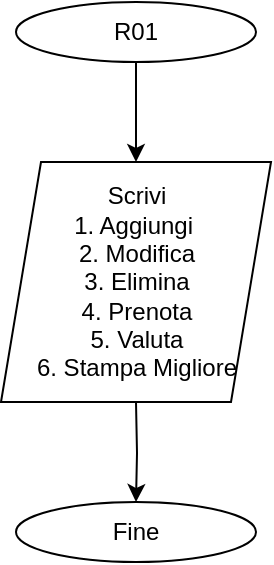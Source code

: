 <mxfile version="21.3.5" type="github" pages="7">
  <diagram id="C5RBs43oDa-KdzZeNtuy" name="R01">
    <mxGraphModel dx="674" dy="569" grid="1" gridSize="10" guides="1" tooltips="1" connect="1" arrows="1" fold="1" page="1" pageScale="1" pageWidth="827" pageHeight="1169" math="0" shadow="0">
      <root>
        <mxCell id="WIyWlLk6GJQsqaUBKTNV-0" />
        <mxCell id="WIyWlLk6GJQsqaUBKTNV-1" parent="WIyWlLk6GJQsqaUBKTNV-0" />
        <mxCell id="muSSkHwhCKw9HDg3MUn7-5" value="" style="edgeStyle=orthogonalEdgeStyle;rounded=0;orthogonalLoop=1;jettySize=auto;html=1;" edge="1" parent="WIyWlLk6GJQsqaUBKTNV-1" source="muSSkHwhCKw9HDg3MUn7-0">
          <mxGeometry relative="1" as="geometry">
            <mxPoint x="230" y="200" as="targetPoint" />
          </mxGeometry>
        </mxCell>
        <mxCell id="muSSkHwhCKw9HDg3MUn7-0" value="R01" style="ellipse;whiteSpace=wrap;html=1;" vertex="1" parent="WIyWlLk6GJQsqaUBKTNV-1">
          <mxGeometry x="170" y="120" width="120" height="30" as="geometry" />
        </mxCell>
        <mxCell id="muSSkHwhCKw9HDg3MUn7-2" value="Fine" style="ellipse;whiteSpace=wrap;html=1;" vertex="1" parent="WIyWlLk6GJQsqaUBKTNV-1">
          <mxGeometry x="170" y="370" width="120" height="30" as="geometry" />
        </mxCell>
        <mxCell id="muSSkHwhCKw9HDg3MUn7-4" style="edgeStyle=orthogonalEdgeStyle;rounded=0;orthogonalLoop=1;jettySize=auto;html=1;entryX=0.5;entryY=0;entryDx=0;entryDy=0;" edge="1" parent="WIyWlLk6GJQsqaUBKTNV-1" target="muSSkHwhCKw9HDg3MUn7-2">
          <mxGeometry relative="1" as="geometry">
            <mxPoint x="230" y="320" as="sourcePoint" />
          </mxGeometry>
        </mxCell>
        <mxCell id="nJb0_6r-PK1F4H9z6mhJ-6" value="Scrivi&lt;br&gt;1. Aggiungi&amp;nbsp;&lt;br&gt;2. Modifica&lt;br&gt;3. Elimina&lt;br&gt;4. Prenota&lt;br&gt;5. Valuta&lt;br&gt;6. Stampa Migliore" style="shape=parallelogram;perimeter=parallelogramPerimeter;whiteSpace=wrap;html=1;fixedSize=1;" vertex="1" parent="WIyWlLk6GJQsqaUBKTNV-1">
          <mxGeometry x="162.5" y="200" width="135" height="120" as="geometry" />
        </mxCell>
      </root>
    </mxGraphModel>
  </diagram>
  <diagram id="nJclh3v8kHDLQqEDeBkj" name="R02">
    <mxGraphModel dx="674" dy="569" grid="1" gridSize="10" guides="1" tooltips="1" connect="1" arrows="1" fold="1" page="1" pageScale="1" pageWidth="827" pageHeight="1169" math="0" shadow="0">
      <root>
        <mxCell id="0" />
        <mxCell id="1" parent="0" />
        <mxCell id="IjckWMyVMqQkmo7fk-uI-2" style="edgeStyle=orthogonalEdgeStyle;rounded=0;orthogonalLoop=1;jettySize=auto;html=1;entryX=0.5;entryY=0;entryDx=0;entryDy=0;" edge="1" parent="1" source="FvYWvGGyZqrYWB5Ey2OL-2" target="IjckWMyVMqQkmo7fk-uI-1">
          <mxGeometry relative="1" as="geometry" />
        </mxCell>
        <mxCell id="FvYWvGGyZqrYWB5Ey2OL-2" value="R02" style="ellipse;whiteSpace=wrap;html=1;" vertex="1" parent="1">
          <mxGeometry x="142.5" y="120" width="120" height="30" as="geometry" />
        </mxCell>
        <mxCell id="FvYWvGGyZqrYWB5Ey2OL-3" value="Fine" style="ellipse;whiteSpace=wrap;html=1;" vertex="1" parent="1">
          <mxGeometry x="142.5" y="585" width="120" height="30" as="geometry" />
        </mxCell>
        <mxCell id="L3kEJb3ubK-4r5ZchE2q-3" value="" style="edgeStyle=orthogonalEdgeStyle;rounded=0;orthogonalLoop=1;jettySize=auto;html=1;" edge="1" parent="1" source="IjckWMyVMqQkmo7fk-uI-1" target="L3kEJb3ubK-4r5ZchE2q-1">
          <mxGeometry relative="1" as="geometry" />
        </mxCell>
        <mxCell id="IjckWMyVMqQkmo7fk-uI-1" value="FILE datiSharing&lt;br&gt;guidatore temp" style="whiteSpace=wrap;html=1;" vertex="1" parent="1">
          <mxGeometry x="157.5" y="180" width="90" height="40" as="geometry" />
        </mxCell>
        <mxCell id="Tck4lqBuZRgOgxsqURUK-3" value="" style="edgeStyle=orthogonalEdgeStyle;rounded=0;orthogonalLoop=1;jettySize=auto;html=1;" edge="1" parent="1" source="L3kEJb3ubK-4r5ZchE2q-1" target="Tck4lqBuZRgOgxsqURUK-1">
          <mxGeometry relative="1" as="geometry" />
        </mxCell>
        <mxCell id="L3kEJb3ubK-4r5ZchE2q-1" value="Leggi&lt;br&gt;temp.id&lt;br&gt;temp.posti&lt;br&gt;temp.destinazione&lt;br&gt;temp.data.giorno&lt;br&gt;temp.data.mese&lt;br&gt;temp.data.anno&lt;br&gt;temp.costo" style="shape=parallelogram;perimeter=parallelogramPerimeter;whiteSpace=wrap;html=1;fixedSize=1;" vertex="1" parent="1">
          <mxGeometry x="135" y="260" width="135" height="120" as="geometry" />
        </mxCell>
        <mxCell id="Tck4lqBuZRgOgxsqURUK-4" value="" style="edgeStyle=orthogonalEdgeStyle;rounded=0;orthogonalLoop=1;jettySize=auto;html=1;" edge="1" parent="1" source="Tck4lqBuZRgOgxsqURUK-1" target="FvYWvGGyZqrYWB5Ey2OL-3">
          <mxGeometry relative="1" as="geometry" />
        </mxCell>
        <mxCell id="Tck4lqBuZRgOgxsqURUK-1" value="scrivi in datiSharing&lt;br&gt;temp.id&lt;br&gt;temp.posti&lt;br&gt;temp.destinazione&lt;br&gt;temp.data.giorno&lt;br&gt;temp.data.mese&lt;br&gt;temp.data.anno&lt;br&gt;temp.costo" style="shape=parallelogram;perimeter=parallelogramPerimeter;whiteSpace=wrap;html=1;fixedSize=1;" vertex="1" parent="1">
          <mxGeometry x="132.5" y="420" width="140" height="130" as="geometry" />
        </mxCell>
      </root>
    </mxGraphModel>
  </diagram>
  <diagram id="9N5rUBxsbO8eEd09peT-" name="R03">
    <mxGraphModel dx="562" dy="474" grid="1" gridSize="10" guides="1" tooltips="1" connect="1" arrows="1" fold="1" page="1" pageScale="1" pageWidth="827" pageHeight="1169" math="0" shadow="0">
      <root>
        <mxCell id="0" />
        <mxCell id="1" parent="0" />
        <mxCell id="uZe9kNWzmOrLON96YnwU-5" value="" style="edgeStyle=orthogonalEdgeStyle;rounded=0;orthogonalLoop=1;jettySize=auto;html=1;" edge="1" parent="1" source="_OUapGdYOXQb50wVKwEY-2" target="uZe9kNWzmOrLON96YnwU-3">
          <mxGeometry relative="1" as="geometry" />
        </mxCell>
        <mxCell id="_OUapGdYOXQb50wVKwEY-2" value="R03" style="ellipse;whiteSpace=wrap;html=1;" vertex="1" parent="1">
          <mxGeometry x="206.25" y="280" width="120" height="30" as="geometry" />
        </mxCell>
        <mxCell id="uZe9kNWzmOrLON96YnwU-7" value="" style="edgeStyle=orthogonalEdgeStyle;rounded=0;orthogonalLoop=1;jettySize=auto;html=1;" edge="1" parent="1" source="uZe9kNWzmOrLON96YnwU-3">
          <mxGeometry relative="1" as="geometry">
            <mxPoint x="266.25" y="430" as="targetPoint" />
          </mxGeometry>
        </mxCell>
        <mxCell id="uZe9kNWzmOrLON96YnwU-3" value="FILE datiSharing&lt;br&gt;FILE fileTemp&lt;br&gt;int id&lt;br&gt;guidatore temp" style="whiteSpace=wrap;html=1;" vertex="1" parent="1">
          <mxGeometry x="206.25" y="340" width="120" height="60" as="geometry" />
        </mxCell>
        <mxCell id="57-Q4svNgt1X2InqevQQ-2" value="" style="edgeStyle=orthogonalEdgeStyle;rounded=0;orthogonalLoop=1;jettySize=auto;html=1;" edge="1" parent="1" source="WBC0l2d4PrBf_JWcA-Zr-1" target="57-Q4svNgt1X2InqevQQ-1">
          <mxGeometry relative="1" as="geometry" />
        </mxCell>
        <mxCell id="WBC0l2d4PrBf_JWcA-Zr-1" value="Leggi da datiSharing&lt;br&gt;temp.id&lt;br&gt;temp.posti&lt;br&gt;temp.destinazione&lt;br&gt;temp.data.giorno&lt;br&gt;temp.data.mese&lt;br&gt;temp.data.anno&lt;br&gt;temp.costo" style="shape=parallelogram;perimeter=parallelogramPerimeter;whiteSpace=wrap;html=1;fixedSize=1;" vertex="1" parent="1">
          <mxGeometry x="190" y="430" width="152.5" height="140" as="geometry" />
        </mxCell>
        <mxCell id="57-Q4svNgt1X2InqevQQ-3" style="edgeStyle=orthogonalEdgeStyle;rounded=0;orthogonalLoop=1;jettySize=auto;html=1;entryX=0;entryY=0.5;entryDx=0;entryDy=0;" edge="1" parent="1" source="57-Q4svNgt1X2InqevQQ-1" target="cV64sSzyxWtulGyw4bRy-6">
          <mxGeometry relative="1" as="geometry">
            <mxPoint x="160" y="710" as="targetPoint" />
            <Array as="points">
              <mxPoint x="160" y="655" />
              <mxPoint x="160" y="945" />
            </Array>
          </mxGeometry>
        </mxCell>
        <mxCell id="cV64sSzyxWtulGyw4bRy-2" style="edgeStyle=orthogonalEdgeStyle;rounded=0;orthogonalLoop=1;jettySize=auto;html=1;entryX=0.5;entryY=0;entryDx=0;entryDy=0;" edge="1" parent="1" source="57-Q4svNgt1X2InqevQQ-1" target="cV64sSzyxWtulGyw4bRy-1">
          <mxGeometry relative="1" as="geometry">
            <Array as="points">
              <mxPoint x="381" y="655" />
            </Array>
          </mxGeometry>
        </mxCell>
        <mxCell id="57-Q4svNgt1X2InqevQQ-1" value="temp.id != id" style="rhombus;whiteSpace=wrap;html=1;" vertex="1" parent="1">
          <mxGeometry x="221.25" y="610" width="90" height="90" as="geometry" />
        </mxCell>
        <mxCell id="cV64sSzyxWtulGyw4bRy-11" style="edgeStyle=orthogonalEdgeStyle;rounded=0;orthogonalLoop=1;jettySize=auto;html=1;" edge="1" parent="1" source="cV64sSzyxWtulGyw4bRy-1" target="cV64sSzyxWtulGyw4bRy-6">
          <mxGeometry relative="1" as="geometry" />
        </mxCell>
        <mxCell id="cV64sSzyxWtulGyw4bRy-1" value="scrivi in tempFile&lt;br&gt;temp.id&lt;br&gt;temp.posti&lt;br&gt;temp.destinazione&lt;br&gt;temp.data.giorno&lt;br&gt;temp.data.mese&lt;br&gt;temp.data.anno&lt;br&gt;temp.costo" style="shape=parallelogram;perimeter=parallelogramPerimeter;whiteSpace=wrap;html=1;fixedSize=1;" vertex="1" parent="1">
          <mxGeometry x="311.25" y="710" width="140" height="130" as="geometry" />
        </mxCell>
        <mxCell id="cV64sSzyxWtulGyw4bRy-3" value="Si" style="text;html=1;align=center;verticalAlign=middle;resizable=0;points=[];autosize=1;strokeColor=none;fillColor=none;" vertex="1" parent="1">
          <mxGeometry x="355" y="630" width="30" height="30" as="geometry" />
        </mxCell>
        <mxCell id="cV64sSzyxWtulGyw4bRy-4" value="No" style="text;html=1;align=center;verticalAlign=middle;resizable=0;points=[];autosize=1;strokeColor=none;fillColor=none;" vertex="1" parent="1">
          <mxGeometry x="160" y="628" width="40" height="30" as="geometry" />
        </mxCell>
        <mxCell id="cV64sSzyxWtulGyw4bRy-8" style="edgeStyle=orthogonalEdgeStyle;rounded=0;orthogonalLoop=1;jettySize=auto;html=1;" edge="1" parent="1" source="cV64sSzyxWtulGyw4bRy-6">
          <mxGeometry relative="1" as="geometry">
            <mxPoint x="266.255" y="590" as="targetPoint" />
            <Array as="points">
              <mxPoint x="520" y="945" />
              <mxPoint x="520" y="590" />
            </Array>
          </mxGeometry>
        </mxCell>
        <mxCell id="cV64sSzyxWtulGyw4bRy-16" value="" style="edgeStyle=orthogonalEdgeStyle;rounded=0;orthogonalLoop=1;jettySize=auto;html=1;" edge="1" parent="1" source="cV64sSzyxWtulGyw4bRy-6" target="cV64sSzyxWtulGyw4bRy-15">
          <mxGeometry relative="1" as="geometry" />
        </mxCell>
        <mxCell id="cV64sSzyxWtulGyw4bRy-6" value="!eof(datiSharing)" style="rhombus;whiteSpace=wrap;html=1;" vertex="1" parent="1">
          <mxGeometry x="214.38" y="900" width="103.75" height="90" as="geometry" />
        </mxCell>
        <mxCell id="cV64sSzyxWtulGyw4bRy-10" value="Si" style="text;html=1;align=center;verticalAlign=middle;resizable=0;points=[];autosize=1;strokeColor=none;fillColor=none;" vertex="1" parent="1">
          <mxGeometry x="318.13" y="920" width="30" height="30" as="geometry" />
        </mxCell>
        <mxCell id="cV64sSzyxWtulGyw4bRy-14" value="No" style="text;html=1;align=center;verticalAlign=middle;resizable=0;points=[];autosize=1;strokeColor=none;fillColor=none;" vertex="1" parent="1">
          <mxGeometry x="271.25" y="990" width="40" height="30" as="geometry" />
        </mxCell>
        <mxCell id="cV64sSzyxWtulGyw4bRy-18" value="" style="edgeStyle=orthogonalEdgeStyle;rounded=0;orthogonalLoop=1;jettySize=auto;html=1;" edge="1" parent="1" source="cV64sSzyxWtulGyw4bRy-15" target="cV64sSzyxWtulGyw4bRy-17">
          <mxGeometry relative="1" as="geometry" />
        </mxCell>
        <mxCell id="cV64sSzyxWtulGyw4bRy-15" value="elimina datiSharing&lt;br&gt;rinomina tempFile come datiSharing" style="shape=parallelogram;perimeter=parallelogramPerimeter;whiteSpace=wrap;html=1;fixedSize=1;" vertex="1" parent="1">
          <mxGeometry x="201.25" y="1030" width="130" height="100" as="geometry" />
        </mxCell>
        <mxCell id="cV64sSzyxWtulGyw4bRy-17" value="Fine" style="ellipse;whiteSpace=wrap;html=1;" vertex="1" parent="1">
          <mxGeometry x="206.25" y="1169" width="120" height="30" as="geometry" />
        </mxCell>
      </root>
    </mxGraphModel>
  </diagram>
  <diagram id="-TZFNKQAGA0DmzE76Ry2" name="R04">
    <mxGraphModel dx="674" dy="569" grid="1" gridSize="10" guides="1" tooltips="1" connect="1" arrows="1" fold="1" page="1" pageScale="1" pageWidth="827" pageHeight="1169" math="0" shadow="0">
      <root>
        <mxCell id="0" />
        <mxCell id="1" parent="0" />
        <mxCell id="yHPD-KkpKDibNa2syCQA-6" value="" style="edgeStyle=orthogonalEdgeStyle;rounded=0;orthogonalLoop=1;jettySize=auto;html=1;" edge="1" parent="1" source="yHPD-KkpKDibNa2syCQA-2" target="yHPD-KkpKDibNa2syCQA-5">
          <mxGeometry relative="1" as="geometry" />
        </mxCell>
        <mxCell id="yHPD-KkpKDibNa2syCQA-2" value="Ricerca Data" style="ellipse;whiteSpace=wrap;html=1;" vertex="1" parent="1">
          <mxGeometry x="260" y="60" width="130" height="40" as="geometry" />
        </mxCell>
        <mxCell id="GdGBEMVHaWM6LrxnUBng-2" value="" style="edgeStyle=orthogonalEdgeStyle;rounded=0;orthogonalLoop=1;jettySize=auto;html=1;" edge="1" parent="1" source="yHPD-KkpKDibNa2syCQA-5" target="GdGBEMVHaWM6LrxnUBng-1">
          <mxGeometry relative="1" as="geometry" />
        </mxCell>
        <mxCell id="yHPD-KkpKDibNa2syCQA-5" value="FILE datiSharing&lt;br&gt;data partenza&lt;br&gt;int trovato&lt;br&gt;guidatore temp" style="whiteSpace=wrap;html=1;" vertex="1" parent="1">
          <mxGeometry x="277.5" y="130" width="95" height="60" as="geometry" />
        </mxCell>
        <mxCell id="GdGBEMVHaWM6LrxnUBng-6" value="" style="edgeStyle=orthogonalEdgeStyle;rounded=0;orthogonalLoop=1;jettySize=auto;html=1;" edge="1" parent="1" source="GdGBEMVHaWM6LrxnUBng-1" target="GdGBEMVHaWM6LrxnUBng-5">
          <mxGeometry relative="1" as="geometry" />
        </mxCell>
        <mxCell id="GdGBEMVHaWM6LrxnUBng-1" value="Leggi&amp;nbsp;&lt;br&gt;partenza.giorno&lt;br&gt;partenza.mese&lt;br&gt;partenza.anno" style="shape=parallelogram;perimeter=parallelogramPerimeter;whiteSpace=wrap;html=1;fixedSize=1;" vertex="1" parent="1">
          <mxGeometry x="269.69" y="220" width="110.62" height="80" as="geometry" />
        </mxCell>
        <mxCell id="GdGBEMVHaWM6LrxnUBng-7" style="edgeStyle=orthogonalEdgeStyle;rounded=0;orthogonalLoop=1;jettySize=auto;html=1;" edge="1" parent="1" source="GdGBEMVHaWM6LrxnUBng-5">
          <mxGeometry relative="1" as="geometry">
            <mxPoint x="440" y="440" as="targetPoint" />
          </mxGeometry>
        </mxCell>
        <mxCell id="Y8timqdnr6pytlkhupIP-5" style="edgeStyle=orthogonalEdgeStyle;rounded=0;orthogonalLoop=1;jettySize=auto;html=1;entryX=0.5;entryY=0;entryDx=0;entryDy=0;" edge="1" parent="1" source="GdGBEMVHaWM6LrxnUBng-5" target="Y8timqdnr6pytlkhupIP-8">
          <mxGeometry relative="1" as="geometry">
            <mxPoint x="200" y="1110" as="targetPoint" />
            <Array as="points">
              <mxPoint x="200" y="380" />
              <mxPoint x="200" y="1170" />
              <mxPoint x="380" y="1170" />
            </Array>
          </mxGeometry>
        </mxCell>
        <mxCell id="GdGBEMVHaWM6LrxnUBng-5" value="!eof(datiSharing)" style="rhombus;whiteSpace=wrap;html=1;" vertex="1" parent="1">
          <mxGeometry x="272.5" y="330" width="105" height="100" as="geometry" />
        </mxCell>
        <mxCell id="GdGBEMVHaWM6LrxnUBng-8" value="Si" style="text;html=1;align=center;verticalAlign=middle;resizable=0;points=[];autosize=1;strokeColor=none;fillColor=none;" vertex="1" parent="1">
          <mxGeometry x="377.5" y="350" width="30" height="30" as="geometry" />
        </mxCell>
        <mxCell id="Bm3axXm-SP1oXPkRXxIk-3" value="" style="edgeStyle=orthogonalEdgeStyle;rounded=0;orthogonalLoop=1;jettySize=auto;html=1;" edge="1" parent="1" target="Bm3axXm-SP1oXPkRXxIk-2">
          <mxGeometry relative="1" as="geometry">
            <mxPoint x="436.25" y="585" as="sourcePoint" />
          </mxGeometry>
        </mxCell>
        <mxCell id="Bm3axXm-SP1oXPkRXxIk-11" style="edgeStyle=orthogonalEdgeStyle;rounded=0;orthogonalLoop=1;jettySize=auto;html=1;" edge="1" parent="1" source="Bm3axXm-SP1oXPkRXxIk-2" target="Bm3axXm-SP1oXPkRXxIk-10">
          <mxGeometry relative="1" as="geometry" />
        </mxCell>
        <mxCell id="Y8timqdnr6pytlkhupIP-20" style="edgeStyle=orthogonalEdgeStyle;rounded=0;orthogonalLoop=1;jettySize=auto;html=1;" edge="1" parent="1" source="Bm3axXm-SP1oXPkRXxIk-2" target="Y8timqdnr6pytlkhupIP-13">
          <mxGeometry relative="1" as="geometry">
            <Array as="points">
              <mxPoint x="320" y="690" />
              <mxPoint x="320" y="1060" />
              <mxPoint x="468" y="1060" />
            </Array>
          </mxGeometry>
        </mxCell>
        <mxCell id="Bm3axXm-SP1oXPkRXxIk-2" value="temp.data.giorno&amp;nbsp; == partenza.giorno&lt;br&gt;ecc." style="rhombus;whiteSpace=wrap;html=1;" vertex="1" parent="1">
          <mxGeometry x="383.13" y="640" width="106.25" height="100" as="geometry" />
        </mxCell>
        <mxCell id="Bm3axXm-SP1oXPkRXxIk-7" value="Si" style="text;html=1;align=center;verticalAlign=middle;resizable=0;points=[];autosize=1;strokeColor=none;fillColor=none;" vertex="1" parent="1">
          <mxGeometry x="530" y="660" width="30" height="30" as="geometry" />
        </mxCell>
        <mxCell id="Bm3axXm-SP1oXPkRXxIk-12" style="edgeStyle=orthogonalEdgeStyle;rounded=0;orthogonalLoop=1;jettySize=auto;html=1;entryX=0.5;entryY=0;entryDx=0;entryDy=0;" edge="1" parent="1" source="Bm3axXm-SP1oXPkRXxIk-10" target="Bm3axXm-SP1oXPkRXxIk-15">
          <mxGeometry relative="1" as="geometry">
            <mxPoint x="680" y="850" as="targetPoint" />
            <Array as="points">
              <mxPoint x="648" y="800" />
            </Array>
          </mxGeometry>
        </mxCell>
        <mxCell id="Bm3axXm-SP1oXPkRXxIk-20" style="edgeStyle=orthogonalEdgeStyle;rounded=0;orthogonalLoop=1;jettySize=auto;html=1;entryX=0.5;entryY=0;entryDx=0;entryDy=0;" edge="1" parent="1" source="Bm3axXm-SP1oXPkRXxIk-10" target="Bm3axXm-SP1oXPkRXxIk-19">
          <mxGeometry relative="1" as="geometry">
            <Array as="points">
              <mxPoint x="468" y="800" />
            </Array>
          </mxGeometry>
        </mxCell>
        <mxCell id="Bm3axXm-SP1oXPkRXxIk-10" value="temp.posti &amp;gt; 0" style="rhombus;whiteSpace=wrap;html=1;" vertex="1" parent="1">
          <mxGeometry x="512.5" y="760" width="90" height="80" as="geometry" />
        </mxCell>
        <mxCell id="Bm3axXm-SP1oXPkRXxIk-14" value="Si" style="text;html=1;align=center;verticalAlign=middle;resizable=0;points=[];autosize=1;strokeColor=none;fillColor=none;" vertex="1" parent="1">
          <mxGeometry x="630" y="775" width="30" height="30" as="geometry" />
        </mxCell>
        <mxCell id="Y8timqdnr6pytlkhupIP-2" value="" style="edgeStyle=orthogonalEdgeStyle;rounded=0;orthogonalLoop=1;jettySize=auto;html=1;" edge="1" parent="1" source="Bm3axXm-SP1oXPkRXxIk-15" target="-tEoriXAwJfkUIfAxl_--1">
          <mxGeometry relative="1" as="geometry" />
        </mxCell>
        <mxCell id="Bm3axXm-SP1oXPkRXxIk-15" value="trovato = 1" style="whiteSpace=wrap;html=1;" vertex="1" parent="1">
          <mxGeometry x="602.5" y="840" width="90" height="30" as="geometry" />
        </mxCell>
        <mxCell id="Y8timqdnr6pytlkhupIP-18" style="edgeStyle=orthogonalEdgeStyle;rounded=0;orthogonalLoop=1;jettySize=auto;html=1;" edge="1" parent="1" source="Bm3axXm-SP1oXPkRXxIk-19" target="Y8timqdnr6pytlkhupIP-13">
          <mxGeometry relative="1" as="geometry" />
        </mxCell>
        <mxCell id="Bm3axXm-SP1oXPkRXxIk-19" value="&quot;Viaggio senza posti&quot;" style="whiteSpace=wrap;html=1;" vertex="1" parent="1">
          <mxGeometry x="422.5" y="920" width="90" height="40" as="geometry" />
        </mxCell>
        <mxCell id="Bm3axXm-SP1oXPkRXxIk-21" value="No" style="text;html=1;align=center;verticalAlign=middle;resizable=0;points=[];autosize=1;strokeColor=none;fillColor=none;" vertex="1" parent="1">
          <mxGeometry x="460" y="775" width="40" height="30" as="geometry" />
        </mxCell>
        <mxCell id="Y8timqdnr6pytlkhupIP-19" style="edgeStyle=orthogonalEdgeStyle;rounded=0;orthogonalLoop=1;jettySize=auto;html=1;entryX=0.5;entryY=0;entryDx=0;entryDy=0;" edge="1" parent="1" source="-tEoriXAwJfkUIfAxl_--1" target="Y8timqdnr6pytlkhupIP-13">
          <mxGeometry relative="1" as="geometry">
            <Array as="points">
              <mxPoint x="648" y="1060" />
              <mxPoint x="468" y="1060" />
            </Array>
          </mxGeometry>
        </mxCell>
        <mxCell id="-tEoriXAwJfkUIfAxl_--1" value="Stampa&lt;br&gt;temp.id&lt;br&gt;temp.posti&lt;br&gt;temp.destinazione&lt;br&gt;temp.data.giorno&lt;br&gt;temp.data.mese&lt;br&gt;temp.data.anno&lt;br&gt;temp.costo" style="shape=parallelogram;perimeter=parallelogramPerimeter;whiteSpace=wrap;html=1;fixedSize=1;" vertex="1" parent="1">
          <mxGeometry x="577.5" y="900" width="140" height="130" as="geometry" />
        </mxCell>
        <mxCell id="Y8timqdnr6pytlkhupIP-1" value="Leggi da datiSharing&lt;br&gt;temp.id&lt;br&gt;temp.posti&lt;br&gt;temp.destinazione&lt;br&gt;temp.data.giorno&lt;br&gt;temp.data.mese&lt;br&gt;temp.data.anno&lt;br&gt;temp.costo" style="shape=parallelogram;perimeter=parallelogramPerimeter;whiteSpace=wrap;html=1;fixedSize=1;" vertex="1" parent="1">
          <mxGeometry x="360.01" y="445" width="152.5" height="140" as="geometry" />
        </mxCell>
        <mxCell id="Y8timqdnr6pytlkhupIP-4" value="No" style="text;html=1;align=center;verticalAlign=middle;resizable=0;points=[];autosize=1;strokeColor=none;fillColor=none;" vertex="1" parent="1">
          <mxGeometry x="320.01" y="660" width="40" height="30" as="geometry" />
        </mxCell>
        <mxCell id="Y8timqdnr6pytlkhupIP-6" value="No" style="text;html=1;align=center;verticalAlign=middle;resizable=0;points=[];autosize=1;strokeColor=none;fillColor=none;" vertex="1" parent="1">
          <mxGeometry x="200" y="350" width="40" height="30" as="geometry" />
        </mxCell>
        <mxCell id="Y8timqdnr6pytlkhupIP-11" value="" style="edgeStyle=orthogonalEdgeStyle;rounded=0;orthogonalLoop=1;jettySize=auto;html=1;" edge="1" parent="1" source="Y8timqdnr6pytlkhupIP-8" target="Y8timqdnr6pytlkhupIP-10">
          <mxGeometry relative="1" as="geometry" />
        </mxCell>
        <mxCell id="Y8timqdnr6pytlkhupIP-8" value="Stampa trovato" style="shape=parallelogram;perimeter=parallelogramPerimeter;whiteSpace=wrap;html=1;fixedSize=1;" vertex="1" parent="1">
          <mxGeometry x="320.01" y="1230" width="120" height="60" as="geometry" />
        </mxCell>
        <mxCell id="Y8timqdnr6pytlkhupIP-10" value="Fine" style="ellipse;whiteSpace=wrap;html=1;" vertex="1" parent="1">
          <mxGeometry x="325.01" y="1330" width="110" height="40" as="geometry" />
        </mxCell>
        <mxCell id="Y8timqdnr6pytlkhupIP-14" style="edgeStyle=orthogonalEdgeStyle;rounded=0;orthogonalLoop=1;jettySize=auto;html=1;" edge="1" parent="1" source="Y8timqdnr6pytlkhupIP-13" target="Y8timqdnr6pytlkhupIP-8">
          <mxGeometry relative="1" as="geometry">
            <Array as="points">
              <mxPoint x="380" y="1150" />
            </Array>
          </mxGeometry>
        </mxCell>
        <mxCell id="Y8timqdnr6pytlkhupIP-16" style="edgeStyle=orthogonalEdgeStyle;rounded=0;orthogonalLoop=1;jettySize=auto;html=1;" edge="1" parent="1" source="Y8timqdnr6pytlkhupIP-13">
          <mxGeometry relative="1" as="geometry">
            <mxPoint x="440" y="410" as="targetPoint" />
            <Array as="points">
              <mxPoint x="740" y="1150" />
              <mxPoint x="740" y="410" />
            </Array>
          </mxGeometry>
        </mxCell>
        <mxCell id="Y8timqdnr6pytlkhupIP-13" value="!eof(datiSharing)" style="rhombus;whiteSpace=wrap;html=1;" vertex="1" parent="1">
          <mxGeometry x="427.5" y="1110" width="80" height="80" as="geometry" />
        </mxCell>
        <mxCell id="Y8timqdnr6pytlkhupIP-15" value="No" style="text;html=1;align=center;verticalAlign=middle;resizable=0;points=[];autosize=1;strokeColor=none;fillColor=none;" vertex="1" parent="1">
          <mxGeometry x="377.5" y="1120" width="40" height="30" as="geometry" />
        </mxCell>
        <mxCell id="Y8timqdnr6pytlkhupIP-17" value="Si" style="text;html=1;align=center;verticalAlign=middle;resizable=0;points=[];autosize=1;strokeColor=none;fillColor=none;" vertex="1" parent="1">
          <mxGeometry x="512.51" y="1120" width="30" height="30" as="geometry" />
        </mxCell>
      </root>
    </mxGraphModel>
  </diagram>
  <diagram name="R05" id="_hrtTP420qFH74FSge4A">
    <mxGraphModel dx="674" dy="569" grid="1" gridSize="10" guides="1" tooltips="1" connect="1" arrows="1" fold="1" page="1" pageScale="1" pageWidth="827" pageHeight="1169" math="0" shadow="0">
      <root>
        <mxCell id="qEZwHLklirv60gSpWg7Q-0" />
        <mxCell id="qEZwHLklirv60gSpWg7Q-1" parent="qEZwHLklirv60gSpWg7Q-0" />
        <mxCell id="qEZwHLklirv60gSpWg7Q-2" value="" style="edgeStyle=orthogonalEdgeStyle;rounded=0;orthogonalLoop=1;jettySize=auto;html=1;" edge="1" parent="qEZwHLklirv60gSpWg7Q-1" source="qEZwHLklirv60gSpWg7Q-3" target="qEZwHLklirv60gSpWg7Q-5">
          <mxGeometry relative="1" as="geometry" />
        </mxCell>
        <mxCell id="qEZwHLklirv60gSpWg7Q-3" value="Ricerca Destinazione" style="ellipse;whiteSpace=wrap;html=1;" vertex="1" parent="qEZwHLklirv60gSpWg7Q-1">
          <mxGeometry x="260" y="60" width="130" height="40" as="geometry" />
        </mxCell>
        <mxCell id="qEZwHLklirv60gSpWg7Q-4" value="" style="edgeStyle=orthogonalEdgeStyle;rounded=0;orthogonalLoop=1;jettySize=auto;html=1;" edge="1" parent="qEZwHLklirv60gSpWg7Q-1" source="qEZwHLklirv60gSpWg7Q-5" target="qEZwHLklirv60gSpWg7Q-7">
          <mxGeometry relative="1" as="geometry" />
        </mxCell>
        <mxCell id="qEZwHLklirv60gSpWg7Q-5" value="FILE datiSharing&lt;br&gt;char[MAX] destinazione&lt;br&gt;int trovato&lt;br&gt;guidatore temp" style="whiteSpace=wrap;html=1;" vertex="1" parent="qEZwHLklirv60gSpWg7Q-1">
          <mxGeometry x="277.5" y="130" width="95" height="80" as="geometry" />
        </mxCell>
        <mxCell id="qEZwHLklirv60gSpWg7Q-6" value="" style="edgeStyle=orthogonalEdgeStyle;rounded=0;orthogonalLoop=1;jettySize=auto;html=1;" edge="1" parent="qEZwHLklirv60gSpWg7Q-1" source="qEZwHLklirv60gSpWg7Q-7" target="qEZwHLklirv60gSpWg7Q-10">
          <mxGeometry relative="1" as="geometry" />
        </mxCell>
        <mxCell id="qEZwHLklirv60gSpWg7Q-7" value="Leggi&amp;nbsp;&lt;br&gt;destinazione" style="shape=parallelogram;perimeter=parallelogramPerimeter;whiteSpace=wrap;html=1;fixedSize=1;" vertex="1" parent="qEZwHLklirv60gSpWg7Q-1">
          <mxGeometry x="269.69" y="230" width="110.62" height="80" as="geometry" />
        </mxCell>
        <mxCell id="qEZwHLklirv60gSpWg7Q-8" style="edgeStyle=orthogonalEdgeStyle;rounded=0;orthogonalLoop=1;jettySize=auto;html=1;" edge="1" parent="qEZwHLklirv60gSpWg7Q-1" source="qEZwHLklirv60gSpWg7Q-10">
          <mxGeometry relative="1" as="geometry">
            <mxPoint x="440" y="440" as="targetPoint" />
          </mxGeometry>
        </mxCell>
        <mxCell id="qEZwHLklirv60gSpWg7Q-9" style="edgeStyle=orthogonalEdgeStyle;rounded=0;orthogonalLoop=1;jettySize=auto;html=1;entryX=0.5;entryY=0;entryDx=0;entryDy=0;" edge="1" parent="qEZwHLklirv60gSpWg7Q-1" source="qEZwHLklirv60gSpWg7Q-10" target="qEZwHLklirv60gSpWg7Q-32">
          <mxGeometry relative="1" as="geometry">
            <mxPoint x="200" y="1110" as="targetPoint" />
            <Array as="points">
              <mxPoint x="200" y="380" />
              <mxPoint x="200" y="1170" />
              <mxPoint x="380" y="1170" />
            </Array>
          </mxGeometry>
        </mxCell>
        <mxCell id="qEZwHLklirv60gSpWg7Q-10" value="!eof(datiSharing)" style="rhombus;whiteSpace=wrap;html=1;" vertex="1" parent="qEZwHLklirv60gSpWg7Q-1">
          <mxGeometry x="272.5" y="330" width="105" height="100" as="geometry" />
        </mxCell>
        <mxCell id="qEZwHLklirv60gSpWg7Q-11" value="Si" style="text;html=1;align=center;verticalAlign=middle;resizable=0;points=[];autosize=1;strokeColor=none;fillColor=none;" vertex="1" parent="qEZwHLklirv60gSpWg7Q-1">
          <mxGeometry x="377.5" y="350" width="30" height="30" as="geometry" />
        </mxCell>
        <mxCell id="qEZwHLklirv60gSpWg7Q-12" value="" style="edgeStyle=orthogonalEdgeStyle;rounded=0;orthogonalLoop=1;jettySize=auto;html=1;" edge="1" parent="qEZwHLklirv60gSpWg7Q-1" target="qEZwHLklirv60gSpWg7Q-15">
          <mxGeometry relative="1" as="geometry">
            <mxPoint x="436.25" y="585" as="sourcePoint" />
          </mxGeometry>
        </mxCell>
        <mxCell id="qEZwHLklirv60gSpWg7Q-13" style="edgeStyle=orthogonalEdgeStyle;rounded=0;orthogonalLoop=1;jettySize=auto;html=1;" edge="1" parent="qEZwHLklirv60gSpWg7Q-1" source="qEZwHLklirv60gSpWg7Q-15" target="qEZwHLklirv60gSpWg7Q-19">
          <mxGeometry relative="1" as="geometry" />
        </mxCell>
        <mxCell id="qEZwHLklirv60gSpWg7Q-14" style="edgeStyle=orthogonalEdgeStyle;rounded=0;orthogonalLoop=1;jettySize=auto;html=1;" edge="1" parent="qEZwHLklirv60gSpWg7Q-1" source="qEZwHLklirv60gSpWg7Q-15" target="qEZwHLklirv60gSpWg7Q-36">
          <mxGeometry relative="1" as="geometry">
            <Array as="points">
              <mxPoint x="320" y="690" />
              <mxPoint x="320" y="1060" />
              <mxPoint x="468" y="1060" />
            </Array>
          </mxGeometry>
        </mxCell>
        <mxCell id="qEZwHLklirv60gSpWg7Q-15" value="temp.destinazione == destinazione" style="rhombus;whiteSpace=wrap;html=1;" vertex="1" parent="qEZwHLklirv60gSpWg7Q-1">
          <mxGeometry x="383.13" y="640" width="106.25" height="100" as="geometry" />
        </mxCell>
        <mxCell id="qEZwHLklirv60gSpWg7Q-16" value="Si" style="text;html=1;align=center;verticalAlign=middle;resizable=0;points=[];autosize=1;strokeColor=none;fillColor=none;" vertex="1" parent="qEZwHLklirv60gSpWg7Q-1">
          <mxGeometry x="530" y="660" width="30" height="30" as="geometry" />
        </mxCell>
        <mxCell id="qEZwHLklirv60gSpWg7Q-17" style="edgeStyle=orthogonalEdgeStyle;rounded=0;orthogonalLoop=1;jettySize=auto;html=1;entryX=0.5;entryY=0;entryDx=0;entryDy=0;" edge="1" parent="qEZwHLklirv60gSpWg7Q-1" source="qEZwHLklirv60gSpWg7Q-19" target="qEZwHLklirv60gSpWg7Q-22">
          <mxGeometry relative="1" as="geometry">
            <mxPoint x="680" y="850" as="targetPoint" />
            <Array as="points">
              <mxPoint x="648" y="800" />
            </Array>
          </mxGeometry>
        </mxCell>
        <mxCell id="qEZwHLklirv60gSpWg7Q-18" style="edgeStyle=orthogonalEdgeStyle;rounded=0;orthogonalLoop=1;jettySize=auto;html=1;entryX=0.5;entryY=0;entryDx=0;entryDy=0;" edge="1" parent="qEZwHLklirv60gSpWg7Q-1" source="qEZwHLklirv60gSpWg7Q-19" target="qEZwHLklirv60gSpWg7Q-24">
          <mxGeometry relative="1" as="geometry">
            <Array as="points">
              <mxPoint x="468" y="800" />
            </Array>
          </mxGeometry>
        </mxCell>
        <mxCell id="qEZwHLklirv60gSpWg7Q-19" value="temp.posti &amp;gt; 0" style="rhombus;whiteSpace=wrap;html=1;" vertex="1" parent="qEZwHLklirv60gSpWg7Q-1">
          <mxGeometry x="512.5" y="760" width="90" height="80" as="geometry" />
        </mxCell>
        <mxCell id="qEZwHLklirv60gSpWg7Q-20" value="Si" style="text;html=1;align=center;verticalAlign=middle;resizable=0;points=[];autosize=1;strokeColor=none;fillColor=none;" vertex="1" parent="qEZwHLklirv60gSpWg7Q-1">
          <mxGeometry x="630" y="775" width="30" height="30" as="geometry" />
        </mxCell>
        <mxCell id="qEZwHLklirv60gSpWg7Q-21" value="" style="edgeStyle=orthogonalEdgeStyle;rounded=0;orthogonalLoop=1;jettySize=auto;html=1;" edge="1" parent="qEZwHLklirv60gSpWg7Q-1" source="qEZwHLklirv60gSpWg7Q-22" target="qEZwHLklirv60gSpWg7Q-27">
          <mxGeometry relative="1" as="geometry" />
        </mxCell>
        <mxCell id="qEZwHLklirv60gSpWg7Q-22" value="trovato = 1" style="whiteSpace=wrap;html=1;" vertex="1" parent="qEZwHLklirv60gSpWg7Q-1">
          <mxGeometry x="602.5" y="840" width="90" height="30" as="geometry" />
        </mxCell>
        <mxCell id="qEZwHLklirv60gSpWg7Q-23" style="edgeStyle=orthogonalEdgeStyle;rounded=0;orthogonalLoop=1;jettySize=auto;html=1;" edge="1" parent="qEZwHLklirv60gSpWg7Q-1" source="qEZwHLklirv60gSpWg7Q-24" target="qEZwHLklirv60gSpWg7Q-36">
          <mxGeometry relative="1" as="geometry" />
        </mxCell>
        <mxCell id="qEZwHLklirv60gSpWg7Q-24" value="&quot;Viaggio senza posti&quot;" style="whiteSpace=wrap;html=1;" vertex="1" parent="qEZwHLklirv60gSpWg7Q-1">
          <mxGeometry x="422.5" y="920" width="90" height="40" as="geometry" />
        </mxCell>
        <mxCell id="qEZwHLklirv60gSpWg7Q-25" value="No" style="text;html=1;align=center;verticalAlign=middle;resizable=0;points=[];autosize=1;strokeColor=none;fillColor=none;" vertex="1" parent="qEZwHLklirv60gSpWg7Q-1">
          <mxGeometry x="460" y="775" width="40" height="30" as="geometry" />
        </mxCell>
        <mxCell id="qEZwHLklirv60gSpWg7Q-26" style="edgeStyle=orthogonalEdgeStyle;rounded=0;orthogonalLoop=1;jettySize=auto;html=1;entryX=0.5;entryY=0;entryDx=0;entryDy=0;" edge="1" parent="qEZwHLklirv60gSpWg7Q-1" source="qEZwHLklirv60gSpWg7Q-27" target="qEZwHLklirv60gSpWg7Q-36">
          <mxGeometry relative="1" as="geometry">
            <Array as="points">
              <mxPoint x="648" y="1060" />
              <mxPoint x="468" y="1060" />
            </Array>
          </mxGeometry>
        </mxCell>
        <mxCell id="qEZwHLklirv60gSpWg7Q-27" value="Stampa&lt;br&gt;temp.id&lt;br&gt;temp.posti&lt;br&gt;temp.destinazione&lt;br&gt;temp.data.giorno&lt;br&gt;temp.data.mese&lt;br&gt;temp.data.anno&lt;br&gt;temp.costo" style="shape=parallelogram;perimeter=parallelogramPerimeter;whiteSpace=wrap;html=1;fixedSize=1;" vertex="1" parent="qEZwHLklirv60gSpWg7Q-1">
          <mxGeometry x="577.5" y="900" width="140" height="130" as="geometry" />
        </mxCell>
        <mxCell id="qEZwHLklirv60gSpWg7Q-28" value="Leggi da datiSharing&lt;br&gt;temp.id&lt;br&gt;temp.posti&lt;br&gt;temp.destinazione&lt;br&gt;temp.data.giorno&lt;br&gt;temp.data.mese&lt;br&gt;temp.data.anno&lt;br&gt;temp.costo" style="shape=parallelogram;perimeter=parallelogramPerimeter;whiteSpace=wrap;html=1;fixedSize=1;" vertex="1" parent="qEZwHLklirv60gSpWg7Q-1">
          <mxGeometry x="360.01" y="445" width="152.5" height="140" as="geometry" />
        </mxCell>
        <mxCell id="qEZwHLklirv60gSpWg7Q-29" value="No" style="text;html=1;align=center;verticalAlign=middle;resizable=0;points=[];autosize=1;strokeColor=none;fillColor=none;" vertex="1" parent="qEZwHLklirv60gSpWg7Q-1">
          <mxGeometry x="320.01" y="660" width="40" height="30" as="geometry" />
        </mxCell>
        <mxCell id="qEZwHLklirv60gSpWg7Q-30" value="No" style="text;html=1;align=center;verticalAlign=middle;resizable=0;points=[];autosize=1;strokeColor=none;fillColor=none;" vertex="1" parent="qEZwHLklirv60gSpWg7Q-1">
          <mxGeometry x="200" y="350" width="40" height="30" as="geometry" />
        </mxCell>
        <mxCell id="qEZwHLklirv60gSpWg7Q-31" value="" style="edgeStyle=orthogonalEdgeStyle;rounded=0;orthogonalLoop=1;jettySize=auto;html=1;" edge="1" parent="qEZwHLklirv60gSpWg7Q-1" source="qEZwHLklirv60gSpWg7Q-32" target="qEZwHLklirv60gSpWg7Q-33">
          <mxGeometry relative="1" as="geometry" />
        </mxCell>
        <mxCell id="qEZwHLklirv60gSpWg7Q-32" value="Stampa trovato" style="shape=parallelogram;perimeter=parallelogramPerimeter;whiteSpace=wrap;html=1;fixedSize=1;" vertex="1" parent="qEZwHLklirv60gSpWg7Q-1">
          <mxGeometry x="320.01" y="1230" width="120" height="60" as="geometry" />
        </mxCell>
        <mxCell id="qEZwHLklirv60gSpWg7Q-33" value="Fine" style="ellipse;whiteSpace=wrap;html=1;" vertex="1" parent="qEZwHLklirv60gSpWg7Q-1">
          <mxGeometry x="325.01" y="1330" width="110" height="40" as="geometry" />
        </mxCell>
        <mxCell id="qEZwHLklirv60gSpWg7Q-34" style="edgeStyle=orthogonalEdgeStyle;rounded=0;orthogonalLoop=1;jettySize=auto;html=1;" edge="1" parent="qEZwHLklirv60gSpWg7Q-1" source="qEZwHLklirv60gSpWg7Q-36" target="qEZwHLklirv60gSpWg7Q-32">
          <mxGeometry relative="1" as="geometry">
            <Array as="points">
              <mxPoint x="380" y="1150" />
            </Array>
          </mxGeometry>
        </mxCell>
        <mxCell id="qEZwHLklirv60gSpWg7Q-35" style="edgeStyle=orthogonalEdgeStyle;rounded=0;orthogonalLoop=1;jettySize=auto;html=1;" edge="1" parent="qEZwHLklirv60gSpWg7Q-1" source="qEZwHLklirv60gSpWg7Q-36">
          <mxGeometry relative="1" as="geometry">
            <mxPoint x="440" y="410" as="targetPoint" />
            <Array as="points">
              <mxPoint x="740" y="1150" />
              <mxPoint x="740" y="410" />
            </Array>
          </mxGeometry>
        </mxCell>
        <mxCell id="qEZwHLklirv60gSpWg7Q-36" value="!eof(datiSharing)" style="rhombus;whiteSpace=wrap;html=1;" vertex="1" parent="qEZwHLklirv60gSpWg7Q-1">
          <mxGeometry x="427.5" y="1110" width="80" height="80" as="geometry" />
        </mxCell>
        <mxCell id="qEZwHLklirv60gSpWg7Q-37" value="No" style="text;html=1;align=center;verticalAlign=middle;resizable=0;points=[];autosize=1;strokeColor=none;fillColor=none;" vertex="1" parent="qEZwHLklirv60gSpWg7Q-1">
          <mxGeometry x="377.5" y="1120" width="40" height="30" as="geometry" />
        </mxCell>
        <mxCell id="qEZwHLklirv60gSpWg7Q-38" value="Si" style="text;html=1;align=center;verticalAlign=middle;resizable=0;points=[];autosize=1;strokeColor=none;fillColor=none;" vertex="1" parent="qEZwHLklirv60gSpWg7Q-1">
          <mxGeometry x="512.51" y="1120" width="30" height="30" as="geometry" />
        </mxCell>
      </root>
    </mxGraphModel>
  </diagram>
  <diagram id="r9xML1ycwU46tzhcz4Bf" name="R06">
    <mxGraphModel dx="1501" dy="569" grid="1" gridSize="10" guides="1" tooltips="1" connect="1" arrows="1" fold="1" page="1" pageScale="1" pageWidth="827" pageHeight="1169" math="0" shadow="0">
      <root>
        <mxCell id="0" />
        <mxCell id="1" parent="0" />
        <mxCell id="fEckXTCV2Hvl5qJYCwQZ-4" value="" style="edgeStyle=orthogonalEdgeStyle;rounded=0;orthogonalLoop=1;jettySize=auto;html=1;" edge="1" parent="1" source="fEckXTCV2Hvl5qJYCwQZ-1" target="fEckXTCV2Hvl5qJYCwQZ-3">
          <mxGeometry relative="1" as="geometry" />
        </mxCell>
        <mxCell id="fEckXTCV2Hvl5qJYCwQZ-1" value="Prenotazione Viaggio" style="ellipse;whiteSpace=wrap;html=1;" vertex="1" parent="1">
          <mxGeometry x="274" y="30" width="140" height="50" as="geometry" />
        </mxCell>
        <mxCell id="fEckXTCV2Hvl5qJYCwQZ-8" value="" style="edgeStyle=orthogonalEdgeStyle;rounded=0;orthogonalLoop=1;jettySize=auto;html=1;" edge="1" parent="1" source="fEckXTCV2Hvl5qJYCwQZ-2" target="fEckXTCV2Hvl5qJYCwQZ-6">
          <mxGeometry relative="1" as="geometry" />
        </mxCell>
        <mxCell id="fEckXTCV2Hvl5qJYCwQZ-2" value="Leggi&lt;br&gt;scelta" style="shape=parallelogram;perimeter=parallelogramPerimeter;whiteSpace=wrap;html=1;fixedSize=1;" vertex="1" parent="1">
          <mxGeometry x="296" y="210" width="96" height="50" as="geometry" />
        </mxCell>
        <mxCell id="fEckXTCV2Hvl5qJYCwQZ-5" value="" style="edgeStyle=orthogonalEdgeStyle;rounded=0;orthogonalLoop=1;jettySize=auto;html=1;" edge="1" parent="1" source="fEckXTCV2Hvl5qJYCwQZ-3" target="fEckXTCV2Hvl5qJYCwQZ-2">
          <mxGeometry relative="1" as="geometry" />
        </mxCell>
        <mxCell id="fEckXTCV2Hvl5qJYCwQZ-3" value="FILE datiSharing&lt;br&gt;int id, posti, controllo, scelta&lt;br&gt;guidatore temp" style="whiteSpace=wrap;html=1;" vertex="1" parent="1">
          <mxGeometry x="284" y="110" width="120" height="60" as="geometry" />
        </mxCell>
        <mxCell id="fEckXTCV2Hvl5qJYCwQZ-11" style="edgeStyle=orthogonalEdgeStyle;rounded=0;orthogonalLoop=1;jettySize=auto;html=1;entryX=0.5;entryY=0;entryDx=0;entryDy=0;" edge="1" parent="1" source="fEckXTCV2Hvl5qJYCwQZ-6" target="fEckXTCV2Hvl5qJYCwQZ-10">
          <mxGeometry relative="1" as="geometry" />
        </mxCell>
        <mxCell id="SWXd03f7Dx5xEIt8FL8M-71" style="edgeStyle=orthogonalEdgeStyle;rounded=0;orthogonalLoop=1;jettySize=auto;html=1;entryX=0.5;entryY=0;entryDx=0;entryDy=0;" edge="1" parent="1" source="fEckXTCV2Hvl5qJYCwQZ-6" target="SWXd03f7Dx5xEIt8FL8M-72">
          <mxGeometry relative="1" as="geometry">
            <mxPoint x="160" y="400" as="targetPoint" />
          </mxGeometry>
        </mxCell>
        <mxCell id="fEckXTCV2Hvl5qJYCwQZ-6" value="scelta == 1" style="rhombus;whiteSpace=wrap;html=1;" vertex="1" parent="1">
          <mxGeometry x="304" y="290" width="80" height="80" as="geometry" />
        </mxCell>
        <mxCell id="fEckXTCV2Hvl5qJYCwQZ-14" value="" style="edgeStyle=orthogonalEdgeStyle;rounded=0;orthogonalLoop=1;jettySize=auto;html=1;" edge="1" parent="1" source="fEckXTCV2Hvl5qJYCwQZ-10" target="fEckXTCV2Hvl5qJYCwQZ-13">
          <mxGeometry relative="1" as="geometry" />
        </mxCell>
        <mxCell id="fEckXTCV2Hvl5qJYCwQZ-10" value="controllo = ricerca destinazione" style="whiteSpace=wrap;html=1;" vertex="1" parent="1">
          <mxGeometry x="470" y="370" width="106" height="40" as="geometry" />
        </mxCell>
        <mxCell id="fEckXTCV2Hvl5qJYCwQZ-12" value="Si" style="text;html=1;align=center;verticalAlign=middle;resizable=0;points=[];autosize=1;strokeColor=none;fillColor=none;" vertex="1" parent="1">
          <mxGeometry x="430" y="300" width="30" height="30" as="geometry" />
        </mxCell>
        <mxCell id="fEckXTCV2Hvl5qJYCwQZ-15" style="edgeStyle=orthogonalEdgeStyle;rounded=0;orthogonalLoop=1;jettySize=auto;html=1;entryX=0.5;entryY=0;entryDx=0;entryDy=0;" edge="1" parent="1" source="fEckXTCV2Hvl5qJYCwQZ-13" target="fEckXTCV2Hvl5qJYCwQZ-24">
          <mxGeometry relative="1" as="geometry">
            <mxPoint x="640" y="540" as="targetPoint" />
          </mxGeometry>
        </mxCell>
        <mxCell id="fEckXTCV2Hvl5qJYCwQZ-17" style="edgeStyle=orthogonalEdgeStyle;rounded=0;orthogonalLoop=1;jettySize=auto;html=1;entryX=0.5;entryY=0;entryDx=0;entryDy=0;" edge="1" parent="1" source="fEckXTCV2Hvl5qJYCwQZ-13" target="fEckXTCV2Hvl5qJYCwQZ-19">
          <mxGeometry relative="1" as="geometry">
            <mxPoint x="440" y="520" as="targetPoint" />
            <Array as="points">
              <mxPoint x="445" y="480" />
            </Array>
          </mxGeometry>
        </mxCell>
        <mxCell id="fEckXTCV2Hvl5qJYCwQZ-13" value="controllo = 1" style="rhombus;whiteSpace=wrap;html=1;" vertex="1" parent="1">
          <mxGeometry x="479.5" y="450" width="87" height="60" as="geometry" />
        </mxCell>
        <mxCell id="fEckXTCV2Hvl5qJYCwQZ-16" value="Si" style="text;html=1;align=center;verticalAlign=middle;resizable=0;points=[];autosize=1;strokeColor=none;fillColor=none;" vertex="1" parent="1">
          <mxGeometry x="610" y="450" width="30" height="30" as="geometry" />
        </mxCell>
        <mxCell id="fEckXTCV2Hvl5qJYCwQZ-18" value="No" style="text;html=1;align=center;verticalAlign=middle;resizable=0;points=[];autosize=1;strokeColor=none;fillColor=none;" vertex="1" parent="1">
          <mxGeometry x="439.5" y="450" width="40" height="30" as="geometry" />
        </mxCell>
        <mxCell id="SWXd03f7Dx5xEIt8FL8M-15" style="edgeStyle=orthogonalEdgeStyle;rounded=0;orthogonalLoop=1;jettySize=auto;html=1;" edge="1" parent="1" source="fEckXTCV2Hvl5qJYCwQZ-19">
          <mxGeometry relative="1" as="geometry">
            <mxPoint x="560" y="1320" as="targetPoint" />
            <Array as="points">
              <mxPoint x="445" y="1320" />
              <mxPoint x="551" y="1320" />
            </Array>
          </mxGeometry>
        </mxCell>
        <mxCell id="fEckXTCV2Hvl5qJYCwQZ-19" value="&quot;Viaggio non trovato&quot;" style="whiteSpace=wrap;html=1;" vertex="1" parent="1">
          <mxGeometry x="400" y="740" width="90" height="40" as="geometry" />
        </mxCell>
        <mxCell id="fEckXTCV2Hvl5qJYCwQZ-29" value="" style="edgeStyle=orthogonalEdgeStyle;rounded=0;orthogonalLoop=1;jettySize=auto;html=1;" edge="1" parent="1" source="fEckXTCV2Hvl5qJYCwQZ-24" target="fEckXTCV2Hvl5qJYCwQZ-28">
          <mxGeometry relative="1" as="geometry" />
        </mxCell>
        <mxCell id="fEckXTCV2Hvl5qJYCwQZ-24" value="Leggi&lt;br&gt;id&lt;br&gt;posti" style="shape=parallelogram;perimeter=parallelogramPerimeter;whiteSpace=wrap;html=1;fixedSize=1;" vertex="1" parent="1">
          <mxGeometry x="590" y="545" width="96" height="50" as="geometry" />
        </mxCell>
        <mxCell id="fEckXTCV2Hvl5qJYCwQZ-30" style="edgeStyle=orthogonalEdgeStyle;rounded=0;orthogonalLoop=1;jettySize=auto;html=1;" edge="1" parent="1" source="fEckXTCV2Hvl5qJYCwQZ-28">
          <mxGeometry relative="1" as="geometry">
            <mxPoint x="720" y="720" as="targetPoint" />
          </mxGeometry>
        </mxCell>
        <mxCell id="fEckXTCV2Hvl5qJYCwQZ-28" value="temp.posti - posti &amp;gt;= 0" style="rhombus;whiteSpace=wrap;html=1;" vertex="1" parent="1">
          <mxGeometry x="587" y="620" width="102" height="80" as="geometry" />
        </mxCell>
        <mxCell id="fEckXTCV2Hvl5qJYCwQZ-32" value="Si" style="text;html=1;align=center;verticalAlign=middle;resizable=0;points=[];autosize=1;strokeColor=none;fillColor=none;" vertex="1" parent="1">
          <mxGeometry x="689" y="630" width="30" height="30" as="geometry" />
        </mxCell>
        <mxCell id="SWXd03f7Dx5xEIt8FL8M-9" value="" style="edgeStyle=orthogonalEdgeStyle;rounded=0;orthogonalLoop=1;jettySize=auto;html=1;" edge="1" parent="1" source="SWXd03f7Dx5xEIt8FL8M-1" target="SWXd03f7Dx5xEIt8FL8M-8">
          <mxGeometry relative="1" as="geometry" />
        </mxCell>
        <mxCell id="SWXd03f7Dx5xEIt8FL8M-1" value="scrivi in datiSharing&lt;br&gt;temp.id&lt;br&gt;(temp.posti-posti)&lt;br&gt;temp.destinazione&lt;br&gt;temp.data.giorno&lt;br&gt;temp.data.mese&lt;br&gt;temp.data.anno&lt;br&gt;temp.costo" style="shape=parallelogram;perimeter=parallelogramPerimeter;whiteSpace=wrap;html=1;fixedSize=1;" vertex="1" parent="1">
          <mxGeometry x="650" y="820" width="140" height="130" as="geometry" />
        </mxCell>
        <mxCell id="SWXd03f7Dx5xEIt8FL8M-3" value="" style="edgeStyle=orthogonalEdgeStyle;rounded=0;orthogonalLoop=1;jettySize=auto;html=1;" edge="1" parent="1" source="SWXd03f7Dx5xEIt8FL8M-2" target="SWXd03f7Dx5xEIt8FL8M-1">
          <mxGeometry relative="1" as="geometry" />
        </mxCell>
        <mxCell id="SWXd03f7Dx5xEIt8FL8M-2" value="eliminaGuidatore(id)" style="whiteSpace=wrap;html=1;" vertex="1" parent="1">
          <mxGeometry x="660" y="720" width="120" height="60" as="geometry" />
        </mxCell>
        <mxCell id="SWXd03f7Dx5xEIt8FL8M-5" value="No" style="text;html=1;align=center;verticalAlign=middle;resizable=0;points=[];autosize=1;strokeColor=none;fillColor=none;" vertex="1" parent="1">
          <mxGeometry x="550" y="630" width="40" height="30" as="geometry" />
        </mxCell>
        <mxCell id="SWXd03f7Dx5xEIt8FL8M-7" value="" style="edgeStyle=orthogonalEdgeStyle;rounded=0;orthogonalLoop=1;jettySize=auto;html=1;" edge="1" parent="1" source="fEckXTCV2Hvl5qJYCwQZ-28" target="SWXd03f7Dx5xEIt8FL8M-6">
          <mxGeometry relative="1" as="geometry">
            <mxPoint x="560" y="870" as="targetPoint" />
            <mxPoint x="587" y="660" as="sourcePoint" />
            <Array as="points">
              <mxPoint x="555" y="660" />
            </Array>
          </mxGeometry>
        </mxCell>
        <mxCell id="SWXd03f7Dx5xEIt8FL8M-13" style="edgeStyle=orthogonalEdgeStyle;rounded=0;orthogonalLoop=1;jettySize=auto;html=1;" edge="1" parent="1" source="SWXd03f7Dx5xEIt8FL8M-6">
          <mxGeometry relative="1" as="geometry">
            <mxPoint x="640" y="1250" as="targetPoint" />
            <Array as="points">
              <mxPoint x="555" y="1250" />
            </Array>
          </mxGeometry>
        </mxCell>
        <mxCell id="SWXd03f7Dx5xEIt8FL8M-6" value="&quot;Non ci sono abbastanza posti&quot;" style="whiteSpace=wrap;html=1;" vertex="1" parent="1">
          <mxGeometry x="510" y="860" width="90" height="50" as="geometry" />
        </mxCell>
        <mxCell id="SWXd03f7Dx5xEIt8FL8M-12" value="" style="edgeStyle=orthogonalEdgeStyle;rounded=0;orthogonalLoop=1;jettySize=auto;html=1;" edge="1" parent="1" source="SWXd03f7Dx5xEIt8FL8M-8" target="SWXd03f7Dx5xEIt8FL8M-11">
          <mxGeometry relative="1" as="geometry" />
        </mxCell>
        <mxCell id="SWXd03f7Dx5xEIt8FL8M-8" value="&quot;Prenotazione effettuata&quot;" style="whiteSpace=wrap;html=1;" vertex="1" parent="1">
          <mxGeometry x="660" y="990" width="120" height="60" as="geometry" />
        </mxCell>
        <mxCell id="SWXd03f7Dx5xEIt8FL8M-14" style="edgeStyle=orthogonalEdgeStyle;rounded=0;orthogonalLoop=1;jettySize=auto;html=1;" edge="1" parent="1" source="SWXd03f7Dx5xEIt8FL8M-11">
          <mxGeometry relative="1" as="geometry">
            <mxPoint x="640" y="1250" as="targetPoint" />
            <Array as="points">
              <mxPoint x="720" y="1250" />
            </Array>
          </mxGeometry>
        </mxCell>
        <mxCell id="SWXd03f7Dx5xEIt8FL8M-11" value="valutazioneGuidatore(id)" style="whiteSpace=wrap;html=1;" vertex="1" parent="1">
          <mxGeometry x="655" y="1080" width="130" height="70" as="geometry" />
        </mxCell>
        <mxCell id="SWXd03f7Dx5xEIt8FL8M-16" value="" style="edgeStyle=none;orthogonalLoop=1;jettySize=auto;html=1;rounded=0;" edge="1" parent="1">
          <mxGeometry width="100" relative="1" as="geometry">
            <mxPoint x="640" y="1250" as="sourcePoint" />
            <mxPoint x="560" y="1320" as="targetPoint" />
            <Array as="points">
              <mxPoint x="640" y="1320" />
            </Array>
          </mxGeometry>
        </mxCell>
        <mxCell id="SWXd03f7Dx5xEIt8FL8M-44" value="" style="edgeStyle=orthogonalEdgeStyle;rounded=0;orthogonalLoop=1;jettySize=auto;html=1;" edge="1" parent="1" source="SWXd03f7Dx5xEIt8FL8M-45" target="SWXd03f7Dx5xEIt8FL8M-48">
          <mxGeometry relative="1" as="geometry" />
        </mxCell>
        <mxCell id="SWXd03f7Dx5xEIt8FL8M-45" value="controllo = ricerca destinazione" style="whiteSpace=wrap;html=1;" vertex="1" parent="1">
          <mxGeometry x="-119.5" y="470" width="106" height="40" as="geometry" />
        </mxCell>
        <mxCell id="SWXd03f7Dx5xEIt8FL8M-46" style="edgeStyle=orthogonalEdgeStyle;rounded=0;orthogonalLoop=1;jettySize=auto;html=1;entryX=0.5;entryY=0;entryDx=0;entryDy=0;" edge="1" parent="1" source="SWXd03f7Dx5xEIt8FL8M-48" target="SWXd03f7Dx5xEIt8FL8M-54">
          <mxGeometry relative="1" as="geometry">
            <mxPoint x="50.5" y="640" as="targetPoint" />
          </mxGeometry>
        </mxCell>
        <mxCell id="SWXd03f7Dx5xEIt8FL8M-47" style="edgeStyle=orthogonalEdgeStyle;rounded=0;orthogonalLoop=1;jettySize=auto;html=1;entryX=0.5;entryY=0;entryDx=0;entryDy=0;" edge="1" parent="1" source="SWXd03f7Dx5xEIt8FL8M-48">
          <mxGeometry relative="1" as="geometry">
            <mxPoint x="-144.5" y="840" as="targetPoint" />
            <Array as="points">
              <mxPoint x="-144.5" y="580" />
            </Array>
          </mxGeometry>
        </mxCell>
        <mxCell id="SWXd03f7Dx5xEIt8FL8M-48" value="controllo = 1" style="rhombus;whiteSpace=wrap;html=1;" vertex="1" parent="1">
          <mxGeometry x="-110" y="550" width="87" height="60" as="geometry" />
        </mxCell>
        <mxCell id="SWXd03f7Dx5xEIt8FL8M-49" value="Si" style="text;html=1;align=center;verticalAlign=middle;resizable=0;points=[];autosize=1;strokeColor=none;fillColor=none;" vertex="1" parent="1">
          <mxGeometry x="20.5" y="550" width="30" height="30" as="geometry" />
        </mxCell>
        <mxCell id="SWXd03f7Dx5xEIt8FL8M-50" value="No" style="text;html=1;align=center;verticalAlign=middle;resizable=0;points=[];autosize=1;strokeColor=none;fillColor=none;" vertex="1" parent="1">
          <mxGeometry x="-150" y="550" width="40" height="30" as="geometry" />
        </mxCell>
        <mxCell id="SWXd03f7Dx5xEIt8FL8M-51" style="edgeStyle=orthogonalEdgeStyle;rounded=0;orthogonalLoop=1;jettySize=auto;html=1;" edge="1" parent="1">
          <mxGeometry relative="1" as="geometry">
            <mxPoint x="-29.5" y="1420" as="targetPoint" />
            <Array as="points">
              <mxPoint x="-144.5" y="1420" />
              <mxPoint x="-38.5" y="1420" />
            </Array>
            <mxPoint x="-144.5" y="880" as="sourcePoint" />
          </mxGeometry>
        </mxCell>
        <mxCell id="SWXd03f7Dx5xEIt8FL8M-53" value="" style="edgeStyle=orthogonalEdgeStyle;rounded=0;orthogonalLoop=1;jettySize=auto;html=1;" edge="1" parent="1" source="SWXd03f7Dx5xEIt8FL8M-54" target="SWXd03f7Dx5xEIt8FL8M-56">
          <mxGeometry relative="1" as="geometry" />
        </mxCell>
        <mxCell id="SWXd03f7Dx5xEIt8FL8M-54" value="Leggi&lt;br&gt;id&lt;br&gt;posti" style="shape=parallelogram;perimeter=parallelogramPerimeter;whiteSpace=wrap;html=1;fixedSize=1;" vertex="1" parent="1">
          <mxGeometry x="0.5" y="645" width="96" height="50" as="geometry" />
        </mxCell>
        <mxCell id="SWXd03f7Dx5xEIt8FL8M-55" style="edgeStyle=orthogonalEdgeStyle;rounded=0;orthogonalLoop=1;jettySize=auto;html=1;" edge="1" parent="1" source="SWXd03f7Dx5xEIt8FL8M-56">
          <mxGeometry relative="1" as="geometry">
            <mxPoint x="130.5" y="820" as="targetPoint" />
          </mxGeometry>
        </mxCell>
        <mxCell id="SWXd03f7Dx5xEIt8FL8M-56" value="temp.posti - posti &amp;gt;= 0" style="rhombus;whiteSpace=wrap;html=1;" vertex="1" parent="1">
          <mxGeometry x="-2.5" y="720" width="102" height="80" as="geometry" />
        </mxCell>
        <mxCell id="SWXd03f7Dx5xEIt8FL8M-57" value="Si" style="text;html=1;align=center;verticalAlign=middle;resizable=0;points=[];autosize=1;strokeColor=none;fillColor=none;" vertex="1" parent="1">
          <mxGeometry x="99.5" y="730" width="30" height="30" as="geometry" />
        </mxCell>
        <mxCell id="SWXd03f7Dx5xEIt8FL8M-58" value="" style="edgeStyle=orthogonalEdgeStyle;rounded=0;orthogonalLoop=1;jettySize=auto;html=1;" edge="1" parent="1" source="SWXd03f7Dx5xEIt8FL8M-59" target="SWXd03f7Dx5xEIt8FL8M-67">
          <mxGeometry relative="1" as="geometry" />
        </mxCell>
        <mxCell id="SWXd03f7Dx5xEIt8FL8M-59" value="scrivi in datiSharing&lt;br&gt;temp.id&lt;br&gt;(temp.posti-posti)&lt;br&gt;temp.destinazione&lt;br&gt;temp.data.giorno&lt;br&gt;temp.data.mese&lt;br&gt;temp.data.anno&lt;br&gt;temp.costo" style="shape=parallelogram;perimeter=parallelogramPerimeter;whiteSpace=wrap;html=1;fixedSize=1;" vertex="1" parent="1">
          <mxGeometry x="60.5" y="920" width="140" height="130" as="geometry" />
        </mxCell>
        <mxCell id="SWXd03f7Dx5xEIt8FL8M-60" value="" style="edgeStyle=orthogonalEdgeStyle;rounded=0;orthogonalLoop=1;jettySize=auto;html=1;" edge="1" parent="1" source="SWXd03f7Dx5xEIt8FL8M-61" target="SWXd03f7Dx5xEIt8FL8M-59">
          <mxGeometry relative="1" as="geometry" />
        </mxCell>
        <mxCell id="SWXd03f7Dx5xEIt8FL8M-61" value="eliminaGuidatore(id)" style="whiteSpace=wrap;html=1;" vertex="1" parent="1">
          <mxGeometry x="70.5" y="820" width="120" height="60" as="geometry" />
        </mxCell>
        <mxCell id="SWXd03f7Dx5xEIt8FL8M-62" value="No" style="text;html=1;align=center;verticalAlign=middle;resizable=0;points=[];autosize=1;strokeColor=none;fillColor=none;" vertex="1" parent="1">
          <mxGeometry x="-39.5" y="730" width="40" height="30" as="geometry" />
        </mxCell>
        <mxCell id="SWXd03f7Dx5xEIt8FL8M-63" value="" style="edgeStyle=orthogonalEdgeStyle;rounded=0;orthogonalLoop=1;jettySize=auto;html=1;" edge="1" parent="1" source="SWXd03f7Dx5xEIt8FL8M-56" target="SWXd03f7Dx5xEIt8FL8M-65">
          <mxGeometry relative="1" as="geometry">
            <mxPoint x="-29.5" y="970" as="targetPoint" />
            <mxPoint x="-2.5" y="760" as="sourcePoint" />
            <Array as="points">
              <mxPoint x="-34.5" y="760" />
            </Array>
          </mxGeometry>
        </mxCell>
        <mxCell id="SWXd03f7Dx5xEIt8FL8M-64" style="edgeStyle=orthogonalEdgeStyle;rounded=0;orthogonalLoop=1;jettySize=auto;html=1;" edge="1" parent="1" source="SWXd03f7Dx5xEIt8FL8M-65">
          <mxGeometry relative="1" as="geometry">
            <mxPoint x="50.5" y="1350" as="targetPoint" />
            <Array as="points">
              <mxPoint x="-34.5" y="1350" />
            </Array>
          </mxGeometry>
        </mxCell>
        <mxCell id="SWXd03f7Dx5xEIt8FL8M-65" value="&quot;Non ci sono abbastanza posti&quot;" style="whiteSpace=wrap;html=1;" vertex="1" parent="1">
          <mxGeometry x="-79.5" y="960" width="90" height="50" as="geometry" />
        </mxCell>
        <mxCell id="SWXd03f7Dx5xEIt8FL8M-66" value="" style="edgeStyle=orthogonalEdgeStyle;rounded=0;orthogonalLoop=1;jettySize=auto;html=1;" edge="1" parent="1" source="SWXd03f7Dx5xEIt8FL8M-67" target="SWXd03f7Dx5xEIt8FL8M-69">
          <mxGeometry relative="1" as="geometry" />
        </mxCell>
        <mxCell id="SWXd03f7Dx5xEIt8FL8M-67" value="&quot;Prenotazione effettuata&quot;" style="whiteSpace=wrap;html=1;" vertex="1" parent="1">
          <mxGeometry x="70.5" y="1090" width="120" height="60" as="geometry" />
        </mxCell>
        <mxCell id="SWXd03f7Dx5xEIt8FL8M-68" style="edgeStyle=orthogonalEdgeStyle;rounded=0;orthogonalLoop=1;jettySize=auto;html=1;" edge="1" parent="1" source="SWXd03f7Dx5xEIt8FL8M-69">
          <mxGeometry relative="1" as="geometry">
            <mxPoint x="50.5" y="1350" as="targetPoint" />
            <Array as="points">
              <mxPoint x="130.5" y="1350" />
            </Array>
          </mxGeometry>
        </mxCell>
        <mxCell id="SWXd03f7Dx5xEIt8FL8M-69" value="valutazioneGuidatore(id)" style="whiteSpace=wrap;html=1;" vertex="1" parent="1">
          <mxGeometry x="65.5" y="1180" width="130" height="70" as="geometry" />
        </mxCell>
        <mxCell id="SWXd03f7Dx5xEIt8FL8M-70" value="" style="edgeStyle=none;orthogonalLoop=1;jettySize=auto;html=1;rounded=0;" edge="1" parent="1">
          <mxGeometry width="100" relative="1" as="geometry">
            <mxPoint x="50.5" y="1350" as="sourcePoint" />
            <mxPoint x="-29.5" y="1420" as="targetPoint" />
            <Array as="points">
              <mxPoint x="50.5" y="1420" />
            </Array>
          </mxGeometry>
        </mxCell>
        <mxCell id="SWXd03f7Dx5xEIt8FL8M-74" style="edgeStyle=orthogonalEdgeStyle;rounded=0;orthogonalLoop=1;jettySize=auto;html=1;entryX=0.5;entryY=0;entryDx=0;entryDy=0;" edge="1" parent="1" source="SWXd03f7Dx5xEIt8FL8M-72" target="SWXd03f7Dx5xEIt8FL8M-45">
          <mxGeometry relative="1" as="geometry">
            <mxPoint x="50" y="460" as="targetPoint" />
          </mxGeometry>
        </mxCell>
        <mxCell id="SWXd03f7Dx5xEIt8FL8M-84" style="edgeStyle=orthogonalEdgeStyle;rounded=0;orthogonalLoop=1;jettySize=auto;html=1;" edge="1" parent="1" source="SWXd03f7Dx5xEIt8FL8M-72" target="SWXd03f7Dx5xEIt8FL8M-83">
          <mxGeometry relative="1" as="geometry" />
        </mxCell>
        <mxCell id="SWXd03f7Dx5xEIt8FL8M-72" value="scelta == 2" style="rhombus;whiteSpace=wrap;html=1;" vertex="1" parent="1">
          <mxGeometry x="170" y="370" width="80" height="80" as="geometry" />
        </mxCell>
        <mxCell id="SWXd03f7Dx5xEIt8FL8M-73" value="No" style="text;html=1;align=center;verticalAlign=middle;resizable=0;points=[];autosize=1;strokeColor=none;fillColor=none;" vertex="1" parent="1">
          <mxGeometry x="210" y="300" width="40" height="30" as="geometry" />
        </mxCell>
        <mxCell id="SWXd03f7Dx5xEIt8FL8M-79" value="No" style="text;html=1;align=center;verticalAlign=middle;resizable=0;points=[];autosize=1;strokeColor=none;fillColor=none;" vertex="1" parent="1">
          <mxGeometry x="304" y="380" width="40" height="30" as="geometry" />
        </mxCell>
        <mxCell id="SWXd03f7Dx5xEIt8FL8M-93" style="edgeStyle=orthogonalEdgeStyle;rounded=0;orthogonalLoop=1;jettySize=auto;html=1;" edge="1" parent="1" source="SWXd03f7Dx5xEIt8FL8M-83">
          <mxGeometry relative="1" as="geometry">
            <mxPoint x="332" y="1520" as="targetPoint" />
          </mxGeometry>
        </mxCell>
        <mxCell id="SWXd03f7Dx5xEIt8FL8M-83" value="&quot;Scelta errata&quot;" style="whiteSpace=wrap;html=1;" vertex="1" parent="1">
          <mxGeometry x="272" y="1320" width="120" height="60" as="geometry" />
        </mxCell>
        <mxCell id="SWXd03f7Dx5xEIt8FL8M-85" value="&quot;Viaggio non trovato&quot;" style="whiteSpace=wrap;html=1;" vertex="1" parent="1">
          <mxGeometry x="-190" y="840" width="90" height="40" as="geometry" />
        </mxCell>
        <mxCell id="SWXd03f7Dx5xEIt8FL8M-86" value="Fine" style="ellipse;whiteSpace=wrap;html=1;" vertex="1" parent="1">
          <mxGeometry x="249" y="1580" width="170" height="30" as="geometry" />
        </mxCell>
        <mxCell id="SWXd03f7Dx5xEIt8FL8M-87" value="" style="edgeStyle=none;orthogonalLoop=1;jettySize=auto;html=1;rounded=0;" edge="1" parent="1">
          <mxGeometry width="100" relative="1" as="geometry">
            <mxPoint x="-30" y="1420" as="sourcePoint" />
            <mxPoint x="320" y="1520" as="targetPoint" />
            <Array as="points">
              <mxPoint x="-30" y="1520" />
            </Array>
          </mxGeometry>
        </mxCell>
        <mxCell id="SWXd03f7Dx5xEIt8FL8M-89" value="" style="edgeStyle=none;orthogonalLoop=1;jettySize=auto;html=1;rounded=0;" edge="1" parent="1">
          <mxGeometry width="100" relative="1" as="geometry">
            <mxPoint x="560" y="1320" as="sourcePoint" />
            <mxPoint x="340" y="1520" as="targetPoint" />
            <Array as="points">
              <mxPoint x="560" y="1520" />
            </Array>
          </mxGeometry>
        </mxCell>
        <mxCell id="SWXd03f7Dx5xEIt8FL8M-92" style="edgeStyle=orthogonalEdgeStyle;rounded=0;orthogonalLoop=1;jettySize=auto;html=1;exitX=0.5;exitY=1;exitDx=0;exitDy=0;" edge="1" parent="1">
          <mxGeometry relative="1" as="geometry">
            <mxPoint x="332" y="1610" as="sourcePoint" />
            <mxPoint x="332" y="1610" as="targetPoint" />
          </mxGeometry>
        </mxCell>
        <mxCell id="SWXd03f7Dx5xEIt8FL8M-94" value="" style="endArrow=classic;html=1;rounded=0;" edge="1" parent="1">
          <mxGeometry width="50" height="50" relative="1" as="geometry">
            <mxPoint x="333" y="1530" as="sourcePoint" />
            <mxPoint x="332.231" y="1580.0" as="targetPoint" />
          </mxGeometry>
        </mxCell>
        <mxCell id="SWXd03f7Dx5xEIt8FL8M-95" style="edgeStyle=orthogonalEdgeStyle;rounded=0;orthogonalLoop=1;jettySize=auto;html=1;exitX=0.5;exitY=1;exitDx=0;exitDy=0;" edge="1" parent="1">
          <mxGeometry relative="1" as="geometry">
            <mxPoint x="332" y="1610" as="sourcePoint" />
            <mxPoint x="332" y="1610" as="targetPoint" />
          </mxGeometry>
        </mxCell>
        <mxCell id="SWXd03f7Dx5xEIt8FL8M-96" style="edgeStyle=orthogonalEdgeStyle;rounded=0;orthogonalLoop=1;jettySize=auto;html=1;exitX=0.5;exitY=1;exitDx=0;exitDy=0;" edge="1" parent="1">
          <mxGeometry relative="1" as="geometry">
            <mxPoint x="332" y="1610" as="sourcePoint" />
            <mxPoint x="332" y="1610" as="targetPoint" />
          </mxGeometry>
        </mxCell>
      </root>
    </mxGraphModel>
  </diagram>
  <diagram id="nzTEFUMShrMLKlzWEbzF" name="R07">
    <mxGraphModel dx="1290" dy="579" grid="1" gridSize="10" guides="1" tooltips="1" connect="1" arrows="1" fold="1" page="1" pageScale="1" pageWidth="827" pageHeight="1169" math="0" shadow="0">
      <root>
        <mxCell id="0" />
        <mxCell id="1" parent="0" />
        <mxCell id="DabwFYW8xNb1BcMhRf7s-1" value="Valutazione Guidatore" style="ellipse;whiteSpace=wrap;html=1;" vertex="1" parent="1">
          <mxGeometry x="240" y="50" width="140" height="50" as="geometry" />
        </mxCell>
      </root>
    </mxGraphModel>
  </diagram>
</mxfile>
